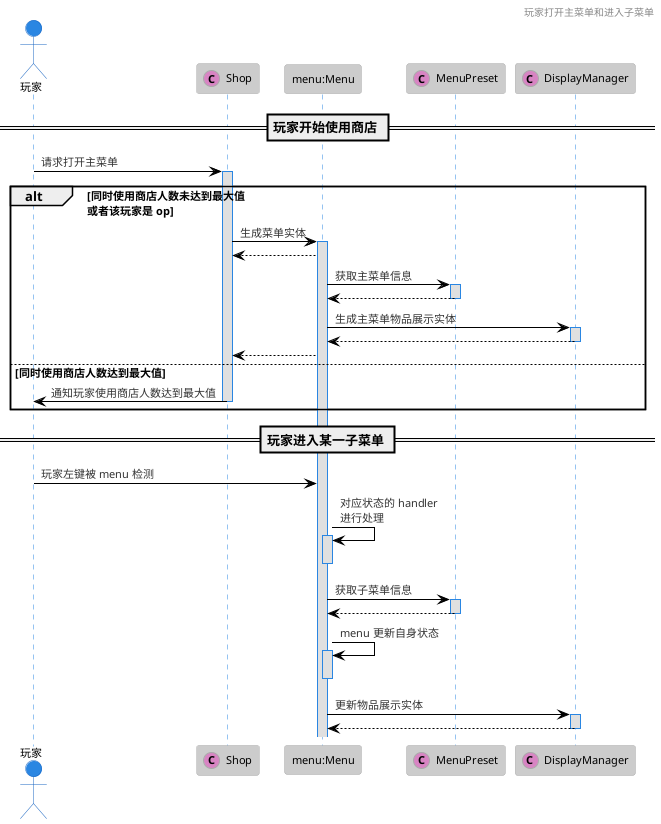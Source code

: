 @startuml sequence diagram
!theme reddress-lightblue

header 玩家打开主菜单和进入子菜单

actor 玩家 as player
participant Shop <<(C, #d884c3)>>
participant "menu:Menu" as Menu
participant MenuPreset <<(C, #d884c3)>>
participant DisplayManager <<(C, #d884c3)>>

== 玩家开始使用商店 ==

player -> Shop : 请求打开主菜单
alt 同时使用商店人数未达到最大值\n或者该玩家是 op
   activate Shop
   Shop -> Menu : 生成菜单实体
   activate Menu
   Shop <-- Menu
   Menu -> MenuPreset : 获取主菜单信息
   activate MenuPreset
   Menu <-- MenuPreset
   deactivate MenuPreset
   Menu -> DisplayManager : 生成主菜单物品展示实体
   activate DisplayManager
   Menu <-- DisplayManager
   deactivate DisplayManager
   Shop <-- Menu
else 同时使用商店人数达到最大值
   player <- Shop : 通知玩家使用商店人数达到最大值
   deactivate Shop
end

== 玩家进入某一子菜单 ==

player -> Menu : 玩家左键被 menu 检测
Menu -> Menu : 对应状态的 handler\n进行处理
activate Menu
deactivate Menu
Menu -> MenuPreset : 获取子菜单信息
activate MenuPreset
Menu <-- MenuPreset
deactivate MenuPreset
Menu -> Menu : menu 更新自身状态
activate Menu
deactivate Menu
Menu -> DisplayManager : 更新物品展示实体
activate DisplayManager
Menu <-- DisplayManager
deactivate DisplayManager

@enduml